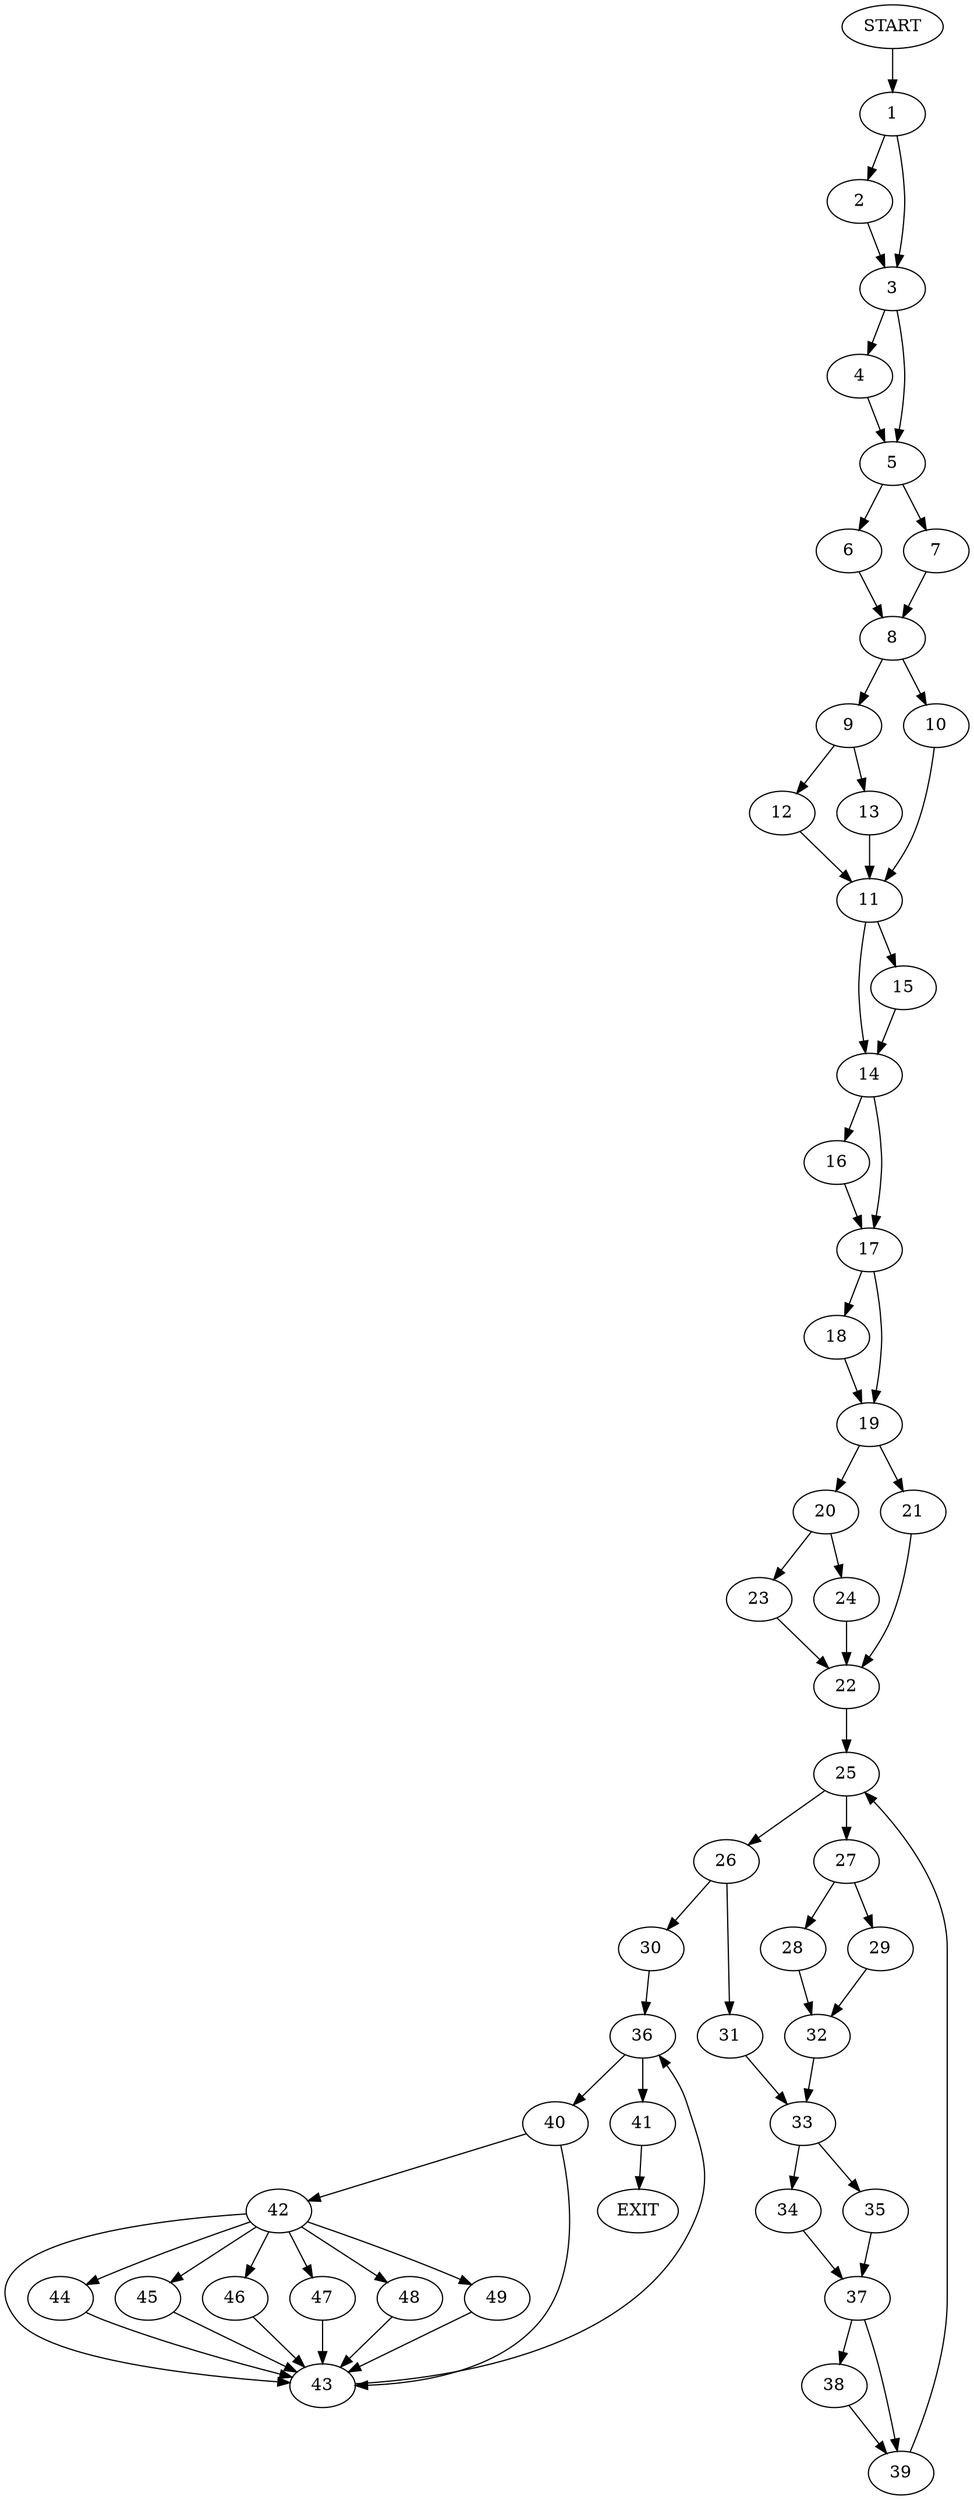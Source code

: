 digraph {
0 [label="START"]
50 [label="EXIT"]
0 -> 1
1 -> 2
1 -> 3
3 -> 4
3 -> 5
2 -> 3
4 -> 5
5 -> 6
5 -> 7
6 -> 8
7 -> 8
8 -> 9
8 -> 10
10 -> 11
9 -> 12
9 -> 13
12 -> 11
13 -> 11
11 -> 14
11 -> 15
15 -> 14
14 -> 16
14 -> 17
17 -> 18
17 -> 19
16 -> 17
19 -> 20
19 -> 21
18 -> 19
21 -> 22
20 -> 23
20 -> 24
22 -> 25
23 -> 22
24 -> 22
25 -> 26
25 -> 27
27 -> 28
27 -> 29
26 -> 30
26 -> 31
29 -> 32
28 -> 32
32 -> 33
33 -> 34
33 -> 35
31 -> 33
30 -> 36
35 -> 37
34 -> 37
37 -> 38
37 -> 39
39 -> 25
38 -> 39
36 -> 40
36 -> 41
40 -> 42
40 -> 43
41 -> 50
42 -> 44
42 -> 45
42 -> 46
42 -> 47
42 -> 48
42 -> 43
42 -> 49
43 -> 36
44 -> 43
47 -> 43
49 -> 43
46 -> 43
45 -> 43
48 -> 43
}
